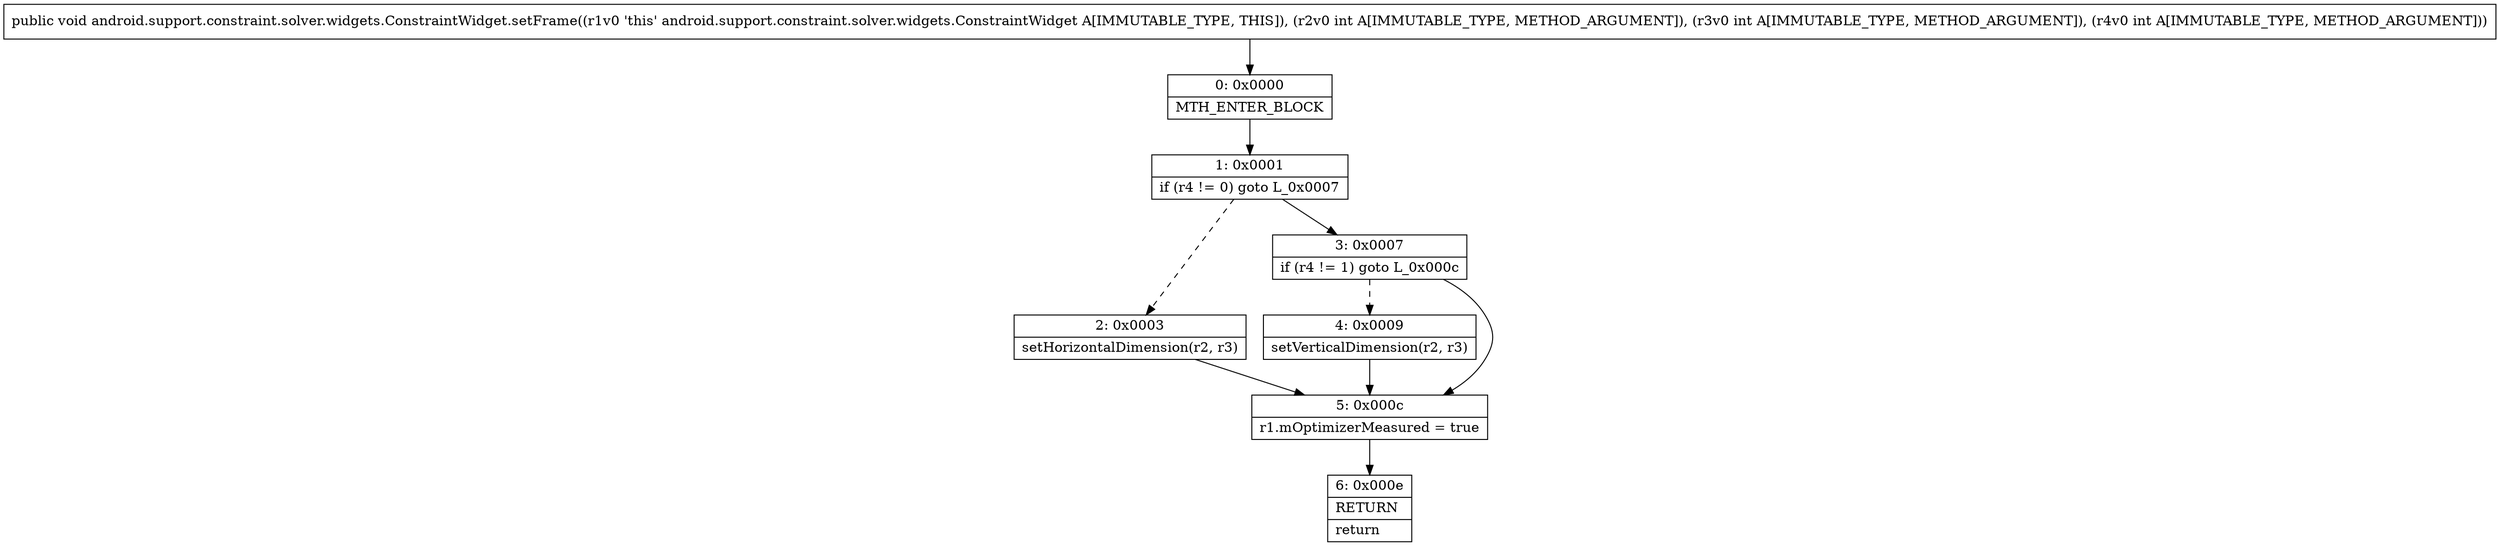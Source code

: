 digraph "CFG forandroid.support.constraint.solver.widgets.ConstraintWidget.setFrame(III)V" {
Node_0 [shape=record,label="{0\:\ 0x0000|MTH_ENTER_BLOCK\l}"];
Node_1 [shape=record,label="{1\:\ 0x0001|if (r4 != 0) goto L_0x0007\l}"];
Node_2 [shape=record,label="{2\:\ 0x0003|setHorizontalDimension(r2, r3)\l}"];
Node_3 [shape=record,label="{3\:\ 0x0007|if (r4 != 1) goto L_0x000c\l}"];
Node_4 [shape=record,label="{4\:\ 0x0009|setVerticalDimension(r2, r3)\l}"];
Node_5 [shape=record,label="{5\:\ 0x000c|r1.mOptimizerMeasured = true\l}"];
Node_6 [shape=record,label="{6\:\ 0x000e|RETURN\l|return\l}"];
MethodNode[shape=record,label="{public void android.support.constraint.solver.widgets.ConstraintWidget.setFrame((r1v0 'this' android.support.constraint.solver.widgets.ConstraintWidget A[IMMUTABLE_TYPE, THIS]), (r2v0 int A[IMMUTABLE_TYPE, METHOD_ARGUMENT]), (r3v0 int A[IMMUTABLE_TYPE, METHOD_ARGUMENT]), (r4v0 int A[IMMUTABLE_TYPE, METHOD_ARGUMENT])) }"];
MethodNode -> Node_0;
Node_0 -> Node_1;
Node_1 -> Node_2[style=dashed];
Node_1 -> Node_3;
Node_2 -> Node_5;
Node_3 -> Node_4[style=dashed];
Node_3 -> Node_5;
Node_4 -> Node_5;
Node_5 -> Node_6;
}

